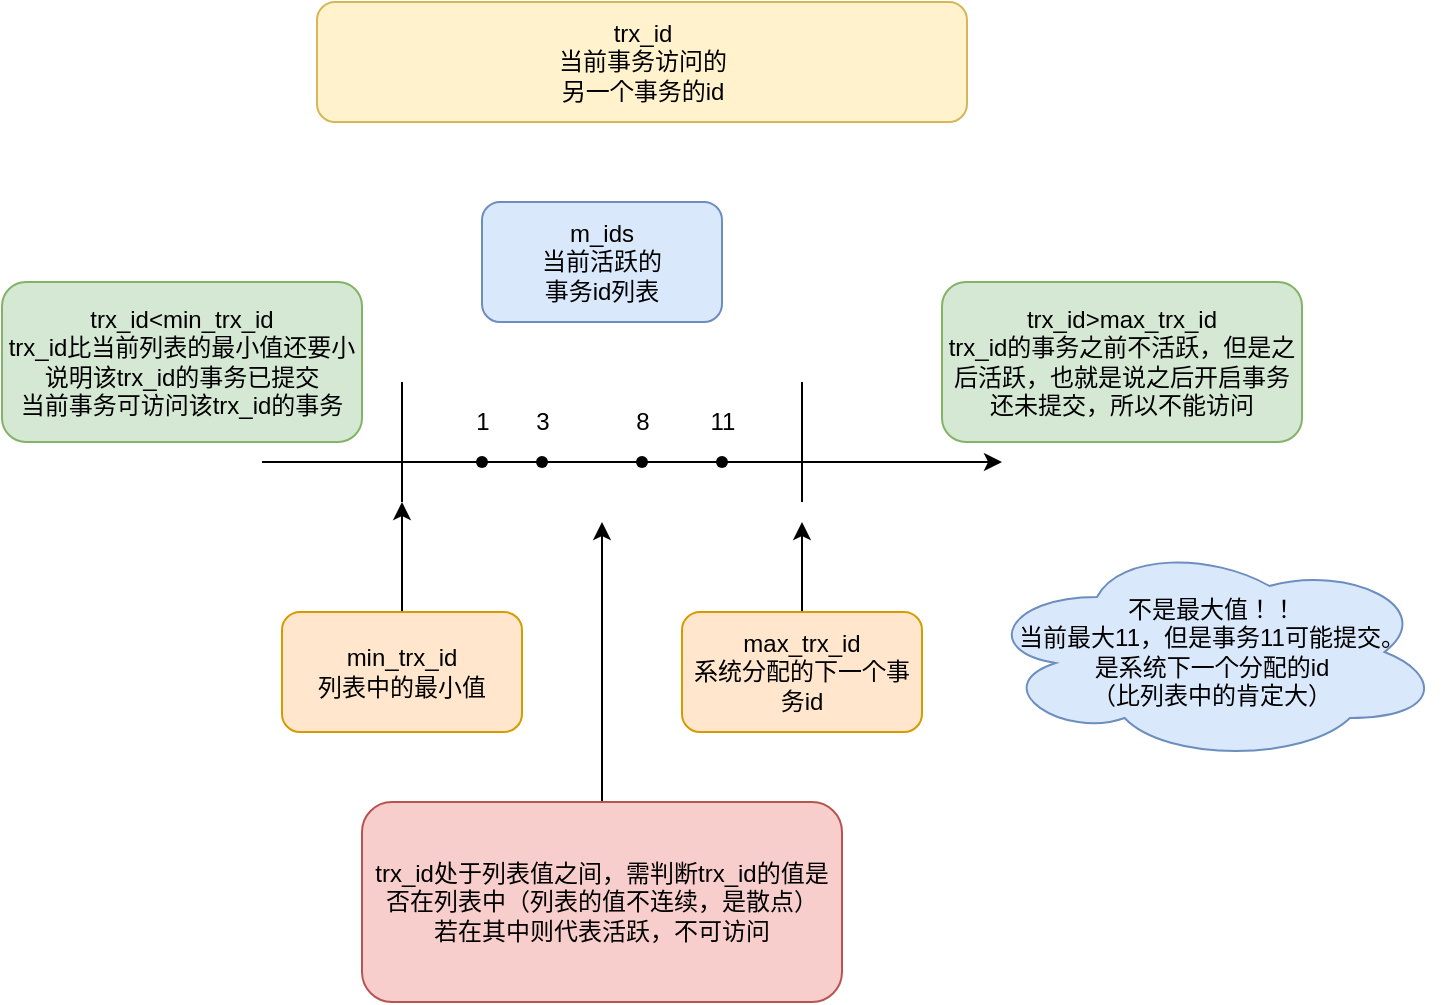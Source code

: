 <mxfile version="20.7.4" type="github">
  <diagram id="vyW8kBMpRnoQBZcjdH3T" name="第 1 页">
    <mxGraphModel dx="1050" dy="541" grid="1" gridSize="10" guides="1" tooltips="1" connect="1" arrows="1" fold="1" page="1" pageScale="1" pageWidth="827" pageHeight="1169" math="0" shadow="0">
      <root>
        <mxCell id="0" />
        <mxCell id="1" parent="0" />
        <mxCell id="eX5lSfxIoN2jZX93_NEf-1" value="" style="endArrow=classic;html=1;rounded=0;startArrow=none;" edge="1" parent="1" source="eX5lSfxIoN2jZX93_NEf-13">
          <mxGeometry width="50" height="50" relative="1" as="geometry">
            <mxPoint x="130" y="510" as="sourcePoint" />
            <mxPoint x="500" y="510" as="targetPoint" />
          </mxGeometry>
        </mxCell>
        <mxCell id="eX5lSfxIoN2jZX93_NEf-4" value="m_ids&lt;br&gt;当前活跃的&lt;br&gt;事务id列表" style="rounded=1;whiteSpace=wrap;html=1;fillColor=#dae8fc;strokeColor=#6c8ebf;" vertex="1" parent="1">
          <mxGeometry x="240" y="380" width="120" height="60" as="geometry" />
        </mxCell>
        <mxCell id="eX5lSfxIoN2jZX93_NEf-6" value="" style="endArrow=none;html=1;rounded=0;" edge="1" parent="1">
          <mxGeometry width="50" height="50" relative="1" as="geometry">
            <mxPoint x="200" y="530" as="sourcePoint" />
            <mxPoint x="200" y="470" as="targetPoint" />
          </mxGeometry>
        </mxCell>
        <mxCell id="eX5lSfxIoN2jZX93_NEf-7" value="" style="endArrow=none;html=1;rounded=0;" edge="1" parent="1">
          <mxGeometry x="0.667" y="-30" width="50" height="50" relative="1" as="geometry">
            <mxPoint x="400" y="530" as="sourcePoint" />
            <mxPoint x="400" y="470" as="targetPoint" />
            <mxPoint as="offset" />
          </mxGeometry>
        </mxCell>
        <mxCell id="eX5lSfxIoN2jZX93_NEf-23" style="edgeStyle=orthogonalEdgeStyle;rounded=0;orthogonalLoop=1;jettySize=auto;html=1;" edge="1" parent="1" source="eX5lSfxIoN2jZX93_NEf-8">
          <mxGeometry relative="1" as="geometry">
            <mxPoint x="200" y="530" as="targetPoint" />
          </mxGeometry>
        </mxCell>
        <mxCell id="eX5lSfxIoN2jZX93_NEf-8" value="min_trx_id&lt;br&gt;列表中的最小值" style="rounded=1;whiteSpace=wrap;html=1;fillColor=#ffe6cc;strokeColor=#d79b00;" vertex="1" parent="1">
          <mxGeometry x="140" y="585" width="120" height="60" as="geometry" />
        </mxCell>
        <mxCell id="eX5lSfxIoN2jZX93_NEf-24" style="edgeStyle=orthogonalEdgeStyle;rounded=0;orthogonalLoop=1;jettySize=auto;html=1;" edge="1" parent="1" source="eX5lSfxIoN2jZX93_NEf-9">
          <mxGeometry relative="1" as="geometry">
            <mxPoint x="400" y="540" as="targetPoint" />
          </mxGeometry>
        </mxCell>
        <mxCell id="eX5lSfxIoN2jZX93_NEf-9" value="max_trx_id&lt;br&gt;系统分配的下一个事务id" style="rounded=1;whiteSpace=wrap;html=1;fillColor=#ffe6cc;strokeColor=#d79b00;" vertex="1" parent="1">
          <mxGeometry x="340" y="585" width="120" height="60" as="geometry" />
        </mxCell>
        <mxCell id="eX5lSfxIoN2jZX93_NEf-11" value="" style="shape=waypoint;sketch=0;fillStyle=solid;size=6;pointerEvents=1;points=[];fillColor=none;resizable=0;rotatable=0;perimeter=centerPerimeter;snapToPoint=1;" vertex="1" parent="1">
          <mxGeometry x="220" y="490" width="40" height="40" as="geometry" />
        </mxCell>
        <mxCell id="eX5lSfxIoN2jZX93_NEf-14" value="" style="shape=waypoint;sketch=0;fillStyle=solid;size=6;pointerEvents=1;points=[];fillColor=none;resizable=0;rotatable=0;perimeter=centerPerimeter;snapToPoint=1;" vertex="1" parent="1">
          <mxGeometry x="340" y="490" width="40" height="40" as="geometry" />
        </mxCell>
        <mxCell id="eX5lSfxIoN2jZX93_NEf-13" value="" style="shape=waypoint;sketch=0;fillStyle=solid;size=6;pointerEvents=1;points=[];fillColor=none;resizable=0;rotatable=0;perimeter=centerPerimeter;snapToPoint=1;" vertex="1" parent="1">
          <mxGeometry x="300" y="490" width="40" height="40" as="geometry" />
        </mxCell>
        <mxCell id="eX5lSfxIoN2jZX93_NEf-15" value="" style="endArrow=none;html=1;rounded=0;startArrow=none;" edge="1" parent="1" source="eX5lSfxIoN2jZX93_NEf-12" target="eX5lSfxIoN2jZX93_NEf-13">
          <mxGeometry width="50" height="50" relative="1" as="geometry">
            <mxPoint x="130" y="510" as="sourcePoint" />
            <mxPoint x="500" y="510" as="targetPoint" />
          </mxGeometry>
        </mxCell>
        <mxCell id="eX5lSfxIoN2jZX93_NEf-12" value="" style="shape=waypoint;sketch=0;fillStyle=solid;size=6;pointerEvents=1;points=[];fillColor=none;resizable=0;rotatable=0;perimeter=centerPerimeter;snapToPoint=1;" vertex="1" parent="1">
          <mxGeometry x="250" y="490" width="40" height="40" as="geometry" />
        </mxCell>
        <mxCell id="eX5lSfxIoN2jZX93_NEf-16" value="" style="endArrow=none;html=1;rounded=0;" edge="1" parent="1" target="eX5lSfxIoN2jZX93_NEf-12">
          <mxGeometry width="50" height="50" relative="1" as="geometry">
            <mxPoint x="130" y="510" as="sourcePoint" />
            <mxPoint x="320" y="510" as="targetPoint" />
          </mxGeometry>
        </mxCell>
        <mxCell id="eX5lSfxIoN2jZX93_NEf-17" value="1" style="text;html=1;align=center;verticalAlign=middle;resizable=0;points=[];autosize=1;strokeColor=none;fillColor=none;" vertex="1" parent="1">
          <mxGeometry x="225" y="475" width="30" height="30" as="geometry" />
        </mxCell>
        <mxCell id="eX5lSfxIoN2jZX93_NEf-18" value="3" style="text;html=1;align=center;verticalAlign=middle;resizable=0;points=[];autosize=1;strokeColor=none;fillColor=none;" vertex="1" parent="1">
          <mxGeometry x="255" y="475" width="30" height="30" as="geometry" />
        </mxCell>
        <mxCell id="eX5lSfxIoN2jZX93_NEf-20" value="8" style="text;html=1;align=center;verticalAlign=middle;resizable=0;points=[];autosize=1;strokeColor=none;fillColor=none;" vertex="1" parent="1">
          <mxGeometry x="305" y="475" width="30" height="30" as="geometry" />
        </mxCell>
        <mxCell id="eX5lSfxIoN2jZX93_NEf-21" value="11" style="text;html=1;align=center;verticalAlign=middle;resizable=0;points=[];autosize=1;strokeColor=none;fillColor=none;" vertex="1" parent="1">
          <mxGeometry x="340" y="475" width="40" height="30" as="geometry" />
        </mxCell>
        <mxCell id="eX5lSfxIoN2jZX93_NEf-25" value="不是最大值！！&lt;br&gt;当前最大11，但是事务11可能提交。&lt;br&gt;是系统下一个分配的id&lt;br&gt;（比列表中的肯定大）" style="ellipse;shape=cloud;whiteSpace=wrap;html=1;fillColor=#dae8fc;strokeColor=#6c8ebf;" vertex="1" parent="1">
          <mxGeometry x="490" y="550" width="230" height="110" as="geometry" />
        </mxCell>
        <mxCell id="eX5lSfxIoN2jZX93_NEf-27" value="trx_id&lt;br&gt;当前事务访问的&lt;br&gt;另一个事务的id" style="rounded=1;whiteSpace=wrap;html=1;fillColor=#fff2cc;strokeColor=#d6b656;" vertex="1" parent="1">
          <mxGeometry x="157.5" y="280" width="325" height="60" as="geometry" />
        </mxCell>
        <mxCell id="eX5lSfxIoN2jZX93_NEf-28" value="trx_id&amp;lt;min_trx_id&lt;br&gt;trx_id比当前列表的最小值还要小&lt;br&gt;说明该trx_id的事务已提交&lt;br&gt;当前事务可访问该trx_id的事务" style="rounded=1;whiteSpace=wrap;html=1;fillColor=#d5e8d4;strokeColor=#82b366;" vertex="1" parent="1">
          <mxGeometry y="420" width="180" height="80" as="geometry" />
        </mxCell>
        <mxCell id="eX5lSfxIoN2jZX93_NEf-29" value="trx_id&amp;gt;max_trx_id&lt;br&gt;trx_id的事务之前不活跃，但是之后活跃，也就是说之后开启事务还未提交，所以不能访问" style="rounded=1;whiteSpace=wrap;html=1;fillColor=#d5e8d4;strokeColor=#82b366;" vertex="1" parent="1">
          <mxGeometry x="470" y="420" width="180" height="80" as="geometry" />
        </mxCell>
        <mxCell id="eX5lSfxIoN2jZX93_NEf-31" style="edgeStyle=orthogonalEdgeStyle;rounded=0;orthogonalLoop=1;jettySize=auto;html=1;" edge="1" parent="1" source="eX5lSfxIoN2jZX93_NEf-30">
          <mxGeometry relative="1" as="geometry">
            <mxPoint x="300" y="540" as="targetPoint" />
          </mxGeometry>
        </mxCell>
        <mxCell id="eX5lSfxIoN2jZX93_NEf-30" value="trx_id处于列表值之间，需判断trx_id的值是否在列表中（列表的值不连续，是散点）&lt;br&gt;若在其中则代表活跃，不可访问" style="rounded=1;whiteSpace=wrap;html=1;fillColor=#f8cecc;strokeColor=#b85450;" vertex="1" parent="1">
          <mxGeometry x="180" y="680" width="240" height="100" as="geometry" />
        </mxCell>
      </root>
    </mxGraphModel>
  </diagram>
</mxfile>
